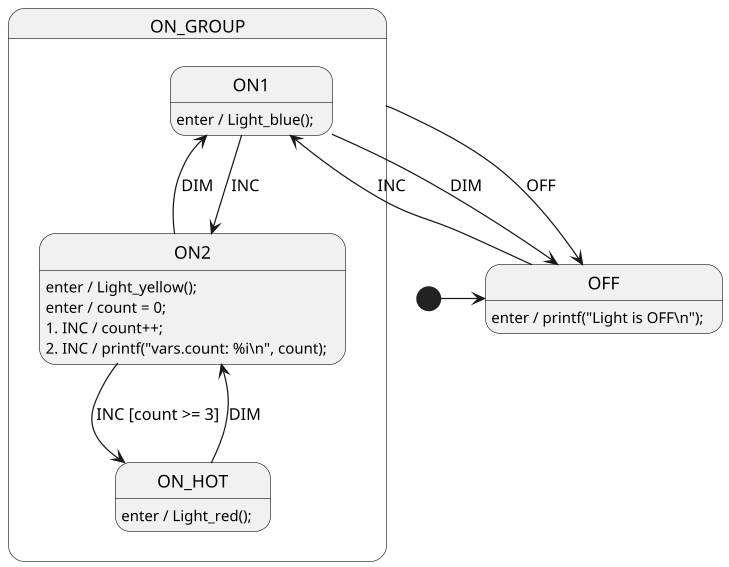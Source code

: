 @startuml LightSm
scale 1.25

' //////////////////////// STATE ORGANIZATION ///////////////////////
' Note: StateSmith treats state names and events as case insensitive.
' More info: https://github.com/StateSmith/StateSmith/wiki/PlantUML

state OFF
state ON_GROUP {
    state ON1
    state ON2
    state ON_HOT
}

[*] -> OFF

' ///////////////////////// STATE HANDLERS /////////////////////////
' Syntax: https://github.com/StateSmith/StateSmith/wiki/Behaviors

OFF: enter / printf("Light is OFF\\n");
' >>> NOTE the extra escape in `\\n` above. This is required for PlantUML.
OFF --> ON1: INC

ON_GROUP --> OFF : OFF

ON1: enter / Light_blue();
ON1 --> ON2: INC
ON1 --> OFF: DIM

ON2: enter / Light_yellow();
ON2: enter / count = 0;
ON2: 1. INC / count++;
ON2: 2. INC / printf("vars.count: %i\\n", count);
' >>> NOTE the extra escape in `\\n` above. This is required for PlantUML.

ON2 --> ON_HOT: INC [count >= 3]
ON2 --> ON1: DIM

ON_HOT: enter / Light_red();
ON_HOT --> ON2: DIM


' //////////////////////// StateSmith config ////////////////////////
' The below special comment block sets the StateSmith configuration.
' More info: https://github.com/StateSmith/StateSmith/issues/335

/'! $CONFIG : toml
[SmRunnerSettings]
transpilerId = "C99"

[RenderConfig]
FileTop = """
    // Whatever you put in this `FileTop` section will end up 
    // being printed at the top of every generated code file.
    """
AutoExpandedVars = """
    uint16_t count; // this var can be referenced in diagram
    """

[RenderConfig.C]
HFileIncludes = """
    // any additional includes you want in the header file
    """
CFileIncludes = """
    #include <stdio.h> // user include. required for printf.
    #include "Light.h" // user include. required for Light_* functions.
    """

# Uncomment below line to tell GCC to pack the enum to save some RAM
# CEnumDeclarer = "typedef enum __attribute__ ((packed)) {enumName}"
'/
@enduml